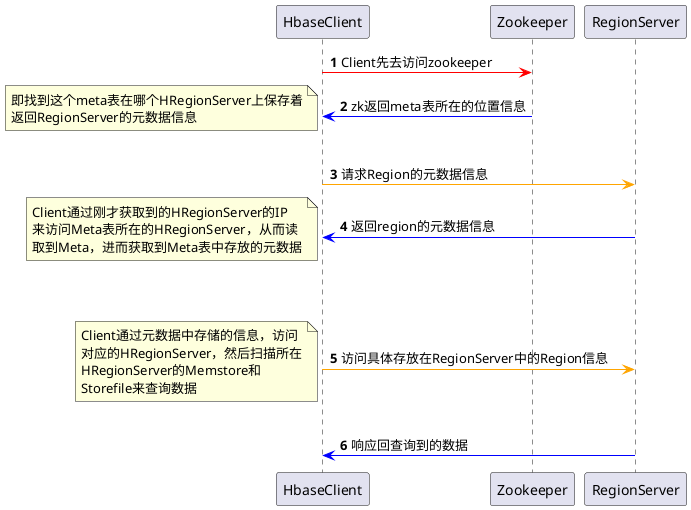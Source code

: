 @startuml
autonumber
HbaseClient -[#red]> Zookeeper: Client先去访问zookeeper
Zookeeper -[#0000FF]> HbaseClient: zk返回meta表所在的位置信息
note left
	即找到这个meta表在哪个HRegionServer上保存着
	返回RegionServer的元数据信息
end note
|||
HbaseClient -[#orange]> RegionServer:请求Region的元数据信息
RegionServer -[#0000FF]> HbaseClient:返回region的元数据信息
note left
	Client通过刚才获取到的HRegionServer的IP
	来访问Meta表所在的HRegionServer，从而读
	取到Meta，进而获取到Meta表中存放的元数据
end note
|||
|||
HbaseClient -[#orange]> RegionServer:访问具体存放在RegionServer中的Region信息
note left
	Client通过元数据中存储的信息，访问
	对应的HRegionServer，然后扫描所在
	HRegionServer的Memstore和
	Storefile来查询数据
end note
|||
RegionServer -[#0000FF]> HbaseClient:响应回查询到的数据
@enduml